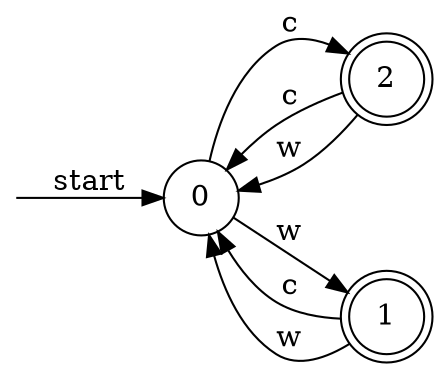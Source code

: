 digraph dfa {
    rankdir = LR;
    node [shape = circle];
    __start [style = invis, shape = point];
    __start -> "0" [ label = "start" ];
    node [shape = doublecircle]; "2" "1"
    node [shape = circle];
    "0" -> "2" [ label = "c" ];
    "0" -> "1" [ label = "w" ];
    "1" -> "0" [ label = "c" ];
    "1" -> "0" [ label = "w" ];
    "2" -> "0" [ label = "c" ];
    "2" -> "0" [ label = "w" ];
}
